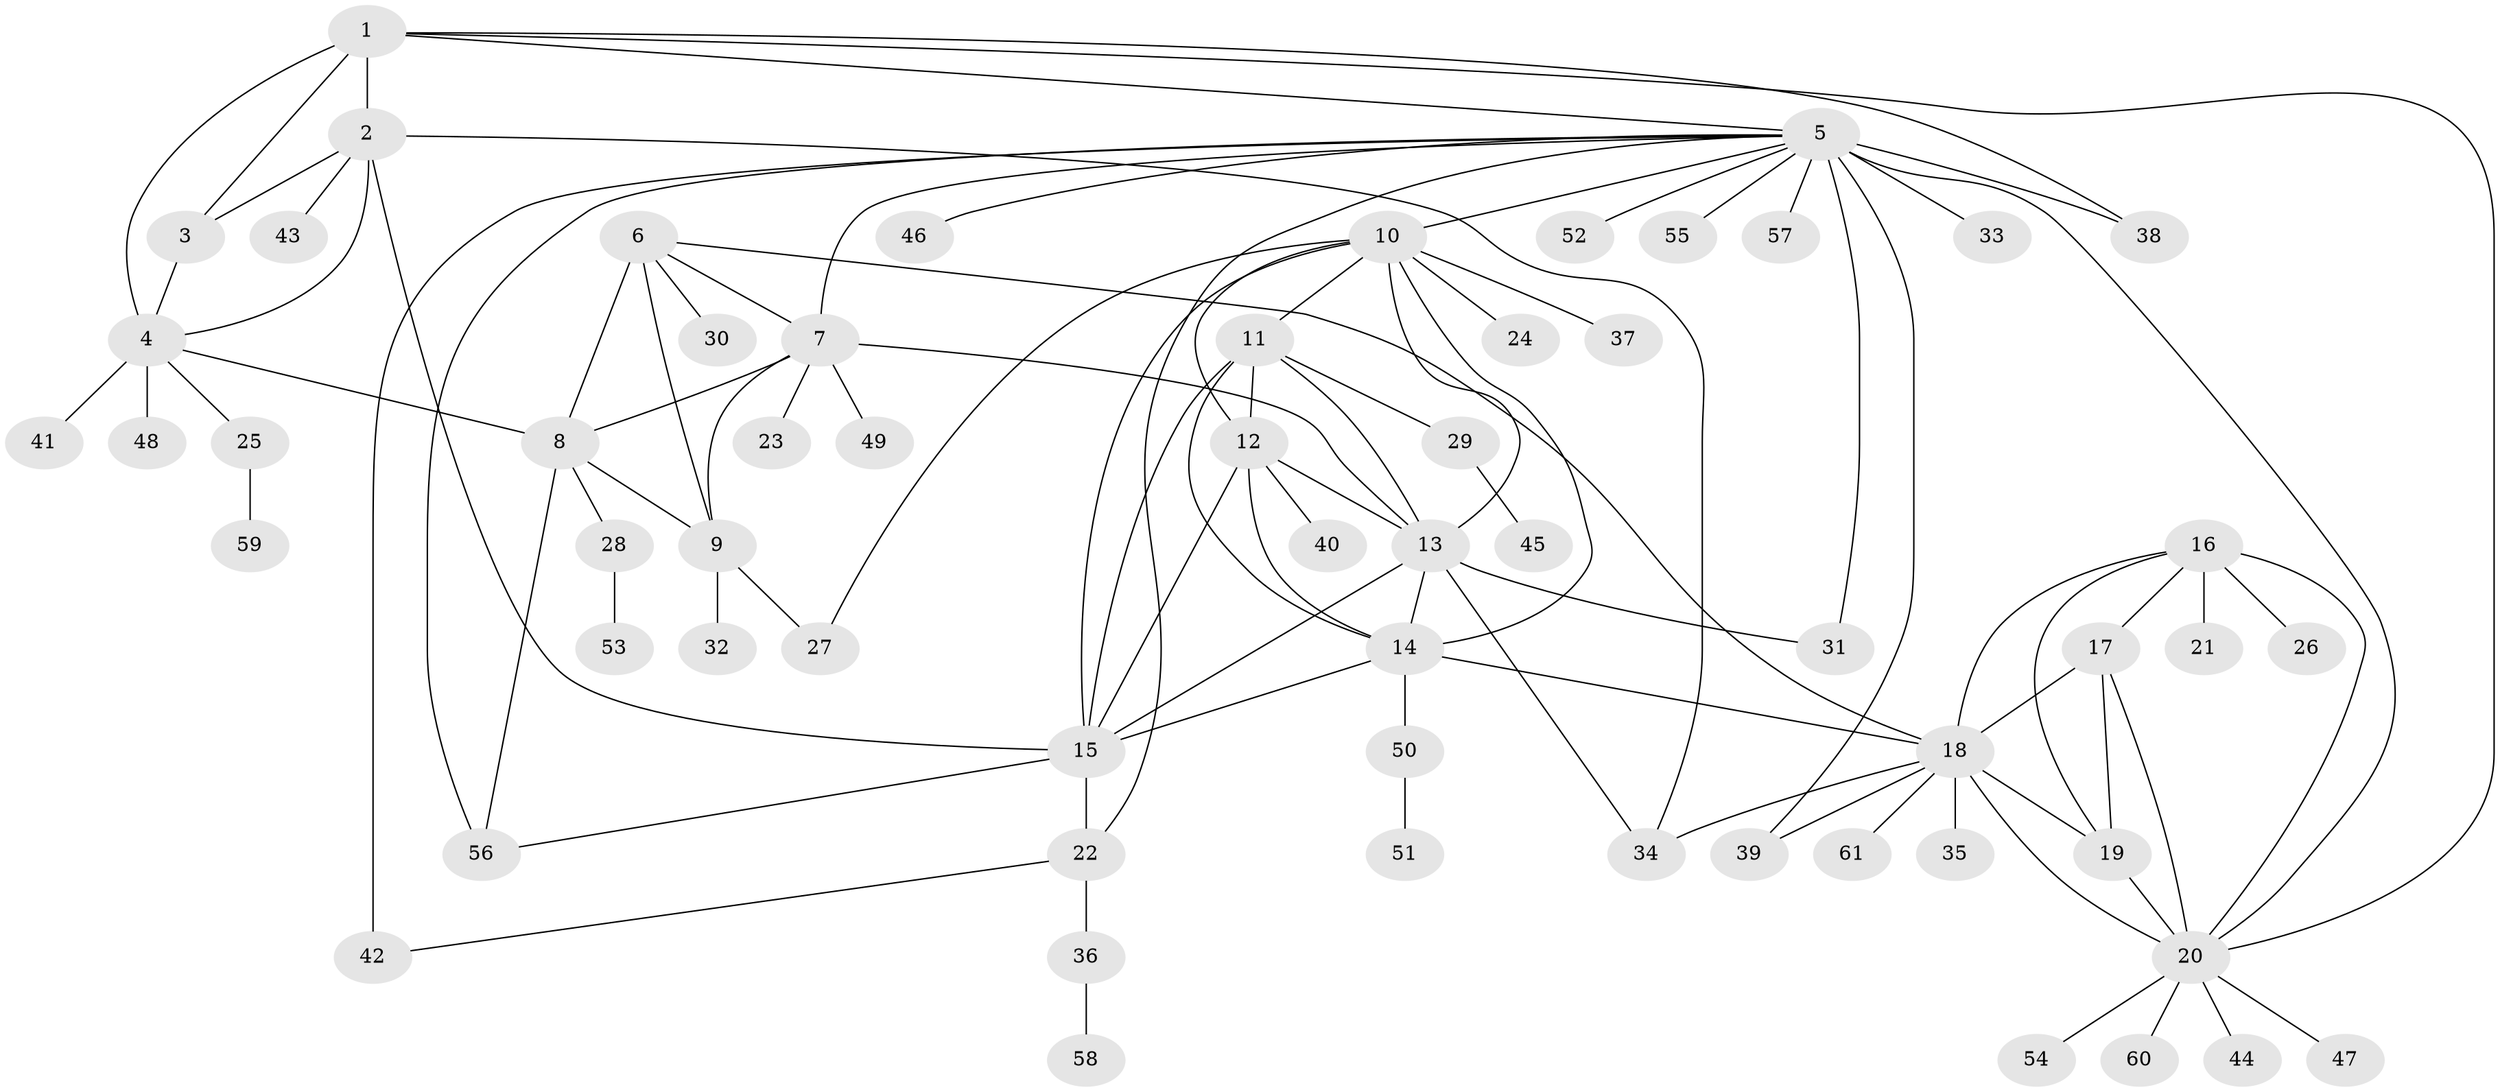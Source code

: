 // original degree distribution, {7: 0.04132231404958678, 11: 0.024793388429752067, 5: 0.04132231404958678, 6: 0.03305785123966942, 10: 0.024793388429752067, 12: 0.024793388429752067, 8: 0.03305785123966942, 9: 0.024793388429752067, 15: 0.008264462809917356, 1: 0.5702479338842975, 2: 0.12396694214876033, 3: 0.049586776859504134}
// Generated by graph-tools (version 1.1) at 2025/37/03/09/25 02:37:28]
// undirected, 61 vertices, 98 edges
graph export_dot {
graph [start="1"]
  node [color=gray90,style=filled];
  1;
  2;
  3;
  4;
  5;
  6;
  7;
  8;
  9;
  10;
  11;
  12;
  13;
  14;
  15;
  16;
  17;
  18;
  19;
  20;
  21;
  22;
  23;
  24;
  25;
  26;
  27;
  28;
  29;
  30;
  31;
  32;
  33;
  34;
  35;
  36;
  37;
  38;
  39;
  40;
  41;
  42;
  43;
  44;
  45;
  46;
  47;
  48;
  49;
  50;
  51;
  52;
  53;
  54;
  55;
  56;
  57;
  58;
  59;
  60;
  61;
  1 -- 2 [weight=3.0];
  1 -- 3 [weight=3.0];
  1 -- 4 [weight=3.0];
  1 -- 5 [weight=1.0];
  1 -- 20 [weight=1.0];
  1 -- 38 [weight=2.0];
  2 -- 3 [weight=1.0];
  2 -- 4 [weight=1.0];
  2 -- 15 [weight=1.0];
  2 -- 34 [weight=3.0];
  2 -- 43 [weight=1.0];
  3 -- 4 [weight=1.0];
  4 -- 8 [weight=1.0];
  4 -- 25 [weight=1.0];
  4 -- 41 [weight=1.0];
  4 -- 48 [weight=1.0];
  5 -- 7 [weight=1.0];
  5 -- 10 [weight=1.0];
  5 -- 20 [weight=1.0];
  5 -- 22 [weight=1.0];
  5 -- 31 [weight=4.0];
  5 -- 33 [weight=3.0];
  5 -- 38 [weight=2.0];
  5 -- 39 [weight=1.0];
  5 -- 42 [weight=2.0];
  5 -- 46 [weight=1.0];
  5 -- 52 [weight=1.0];
  5 -- 55 [weight=1.0];
  5 -- 56 [weight=1.0];
  5 -- 57 [weight=1.0];
  6 -- 7 [weight=1.0];
  6 -- 8 [weight=3.0];
  6 -- 9 [weight=1.0];
  6 -- 18 [weight=1.0];
  6 -- 30 [weight=1.0];
  7 -- 8 [weight=3.0];
  7 -- 9 [weight=1.0];
  7 -- 13 [weight=1.0];
  7 -- 23 [weight=1.0];
  7 -- 49 [weight=1.0];
  8 -- 9 [weight=3.0];
  8 -- 28 [weight=1.0];
  8 -- 56 [weight=1.0];
  9 -- 27 [weight=2.0];
  9 -- 32 [weight=1.0];
  10 -- 11 [weight=1.0];
  10 -- 12 [weight=1.0];
  10 -- 13 [weight=1.0];
  10 -- 14 [weight=1.0];
  10 -- 15 [weight=1.0];
  10 -- 24 [weight=1.0];
  10 -- 27 [weight=1.0];
  10 -- 37 [weight=1.0];
  11 -- 12 [weight=1.0];
  11 -- 13 [weight=1.0];
  11 -- 14 [weight=1.0];
  11 -- 15 [weight=1.0];
  11 -- 29 [weight=1.0];
  12 -- 13 [weight=1.0];
  12 -- 14 [weight=1.0];
  12 -- 15 [weight=1.0];
  12 -- 40 [weight=2.0];
  13 -- 14 [weight=1.0];
  13 -- 15 [weight=1.0];
  13 -- 31 [weight=1.0];
  13 -- 34 [weight=1.0];
  14 -- 15 [weight=1.0];
  14 -- 18 [weight=1.0];
  14 -- 50 [weight=1.0];
  15 -- 22 [weight=1.0];
  15 -- 56 [weight=1.0];
  16 -- 17 [weight=2.0];
  16 -- 18 [weight=1.0];
  16 -- 19 [weight=1.0];
  16 -- 20 [weight=1.0];
  16 -- 21 [weight=8.0];
  16 -- 26 [weight=1.0];
  17 -- 18 [weight=2.0];
  17 -- 19 [weight=4.0];
  17 -- 20 [weight=2.0];
  18 -- 19 [weight=1.0];
  18 -- 20 [weight=1.0];
  18 -- 34 [weight=1.0];
  18 -- 35 [weight=1.0];
  18 -- 39 [weight=1.0];
  18 -- 61 [weight=1.0];
  19 -- 20 [weight=1.0];
  20 -- 44 [weight=1.0];
  20 -- 47 [weight=1.0];
  20 -- 54 [weight=1.0];
  20 -- 60 [weight=1.0];
  22 -- 36 [weight=1.0];
  22 -- 42 [weight=1.0];
  25 -- 59 [weight=1.0];
  28 -- 53 [weight=1.0];
  29 -- 45 [weight=1.0];
  36 -- 58 [weight=1.0];
  50 -- 51 [weight=1.0];
}

